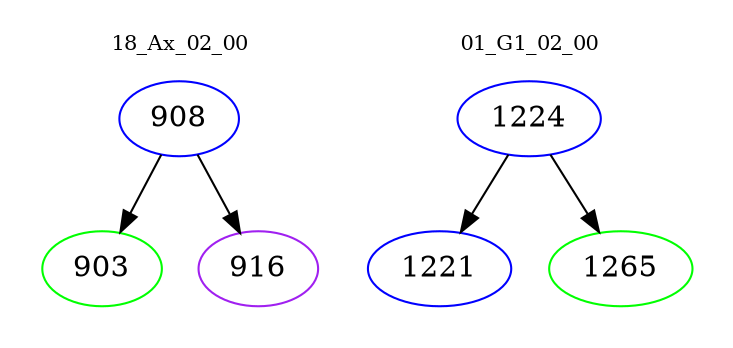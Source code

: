 digraph{
subgraph cluster_0 {
color = white
label = "18_Ax_02_00";
fontsize=10;
T0_908 [label="908", color="blue"]
T0_908 -> T0_903 [color="black"]
T0_903 [label="903", color="green"]
T0_908 -> T0_916 [color="black"]
T0_916 [label="916", color="purple"]
}
subgraph cluster_1 {
color = white
label = "01_G1_02_00";
fontsize=10;
T1_1224 [label="1224", color="blue"]
T1_1224 -> T1_1221 [color="black"]
T1_1221 [label="1221", color="blue"]
T1_1224 -> T1_1265 [color="black"]
T1_1265 [label="1265", color="green"]
}
}
